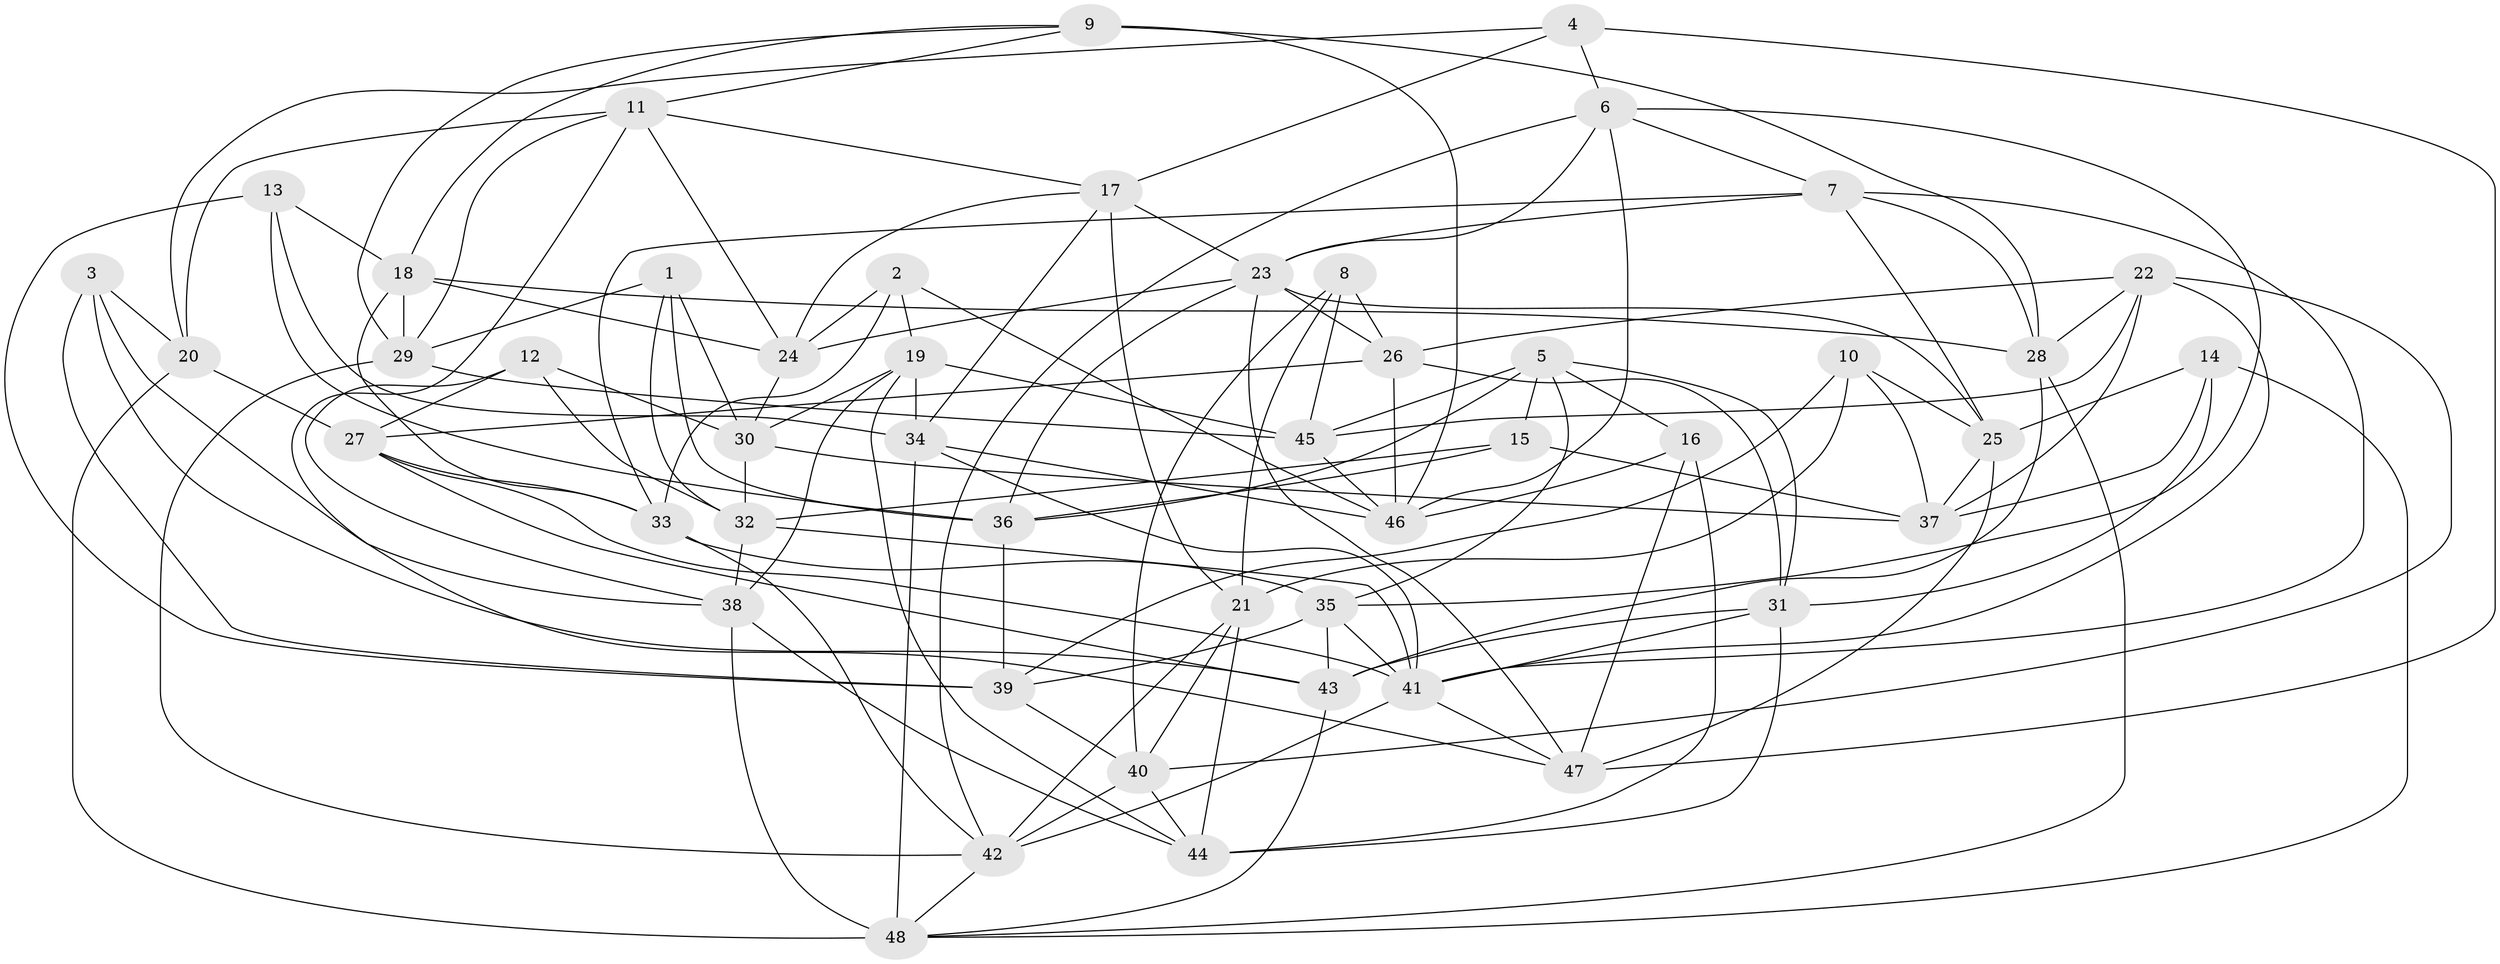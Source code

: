 // original degree distribution, {4: 1.0}
// Generated by graph-tools (version 1.1) at 2025/50/03/09/25 03:50:50]
// undirected, 48 vertices, 136 edges
graph export_dot {
graph [start="1"]
  node [color=gray90,style=filled];
  1;
  2;
  3;
  4;
  5;
  6;
  7;
  8;
  9;
  10;
  11;
  12;
  13;
  14;
  15;
  16;
  17;
  18;
  19;
  20;
  21;
  22;
  23;
  24;
  25;
  26;
  27;
  28;
  29;
  30;
  31;
  32;
  33;
  34;
  35;
  36;
  37;
  38;
  39;
  40;
  41;
  42;
  43;
  44;
  45;
  46;
  47;
  48;
  1 -- 29 [weight=1.0];
  1 -- 30 [weight=1.0];
  1 -- 32 [weight=1.0];
  1 -- 36 [weight=1.0];
  2 -- 19 [weight=1.0];
  2 -- 24 [weight=1.0];
  2 -- 33 [weight=1.0];
  2 -- 46 [weight=1.0];
  3 -- 20 [weight=1.0];
  3 -- 38 [weight=1.0];
  3 -- 39 [weight=1.0];
  3 -- 43 [weight=1.0];
  4 -- 6 [weight=1.0];
  4 -- 17 [weight=1.0];
  4 -- 20 [weight=1.0];
  4 -- 47 [weight=1.0];
  5 -- 15 [weight=1.0];
  5 -- 16 [weight=1.0];
  5 -- 31 [weight=1.0];
  5 -- 35 [weight=1.0];
  5 -- 36 [weight=1.0];
  5 -- 45 [weight=1.0];
  6 -- 7 [weight=1.0];
  6 -- 23 [weight=1.0];
  6 -- 35 [weight=1.0];
  6 -- 42 [weight=1.0];
  6 -- 46 [weight=1.0];
  7 -- 23 [weight=1.0];
  7 -- 25 [weight=1.0];
  7 -- 28 [weight=1.0];
  7 -- 33 [weight=1.0];
  7 -- 41 [weight=1.0];
  8 -- 21 [weight=1.0];
  8 -- 26 [weight=1.0];
  8 -- 40 [weight=1.0];
  8 -- 45 [weight=1.0];
  9 -- 11 [weight=1.0];
  9 -- 18 [weight=1.0];
  9 -- 28 [weight=1.0];
  9 -- 29 [weight=1.0];
  9 -- 46 [weight=2.0];
  10 -- 21 [weight=1.0];
  10 -- 25 [weight=1.0];
  10 -- 37 [weight=1.0];
  10 -- 39 [weight=1.0];
  11 -- 17 [weight=1.0];
  11 -- 20 [weight=1.0];
  11 -- 24 [weight=1.0];
  11 -- 29 [weight=1.0];
  11 -- 47 [weight=1.0];
  12 -- 27 [weight=1.0];
  12 -- 30 [weight=1.0];
  12 -- 32 [weight=1.0];
  12 -- 38 [weight=1.0];
  13 -- 18 [weight=1.0];
  13 -- 34 [weight=1.0];
  13 -- 36 [weight=1.0];
  13 -- 39 [weight=1.0];
  14 -- 25 [weight=1.0];
  14 -- 31 [weight=1.0];
  14 -- 37 [weight=1.0];
  14 -- 48 [weight=1.0];
  15 -- 32 [weight=1.0];
  15 -- 36 [weight=1.0];
  15 -- 37 [weight=1.0];
  16 -- 44 [weight=1.0];
  16 -- 46 [weight=1.0];
  16 -- 47 [weight=1.0];
  17 -- 21 [weight=1.0];
  17 -- 23 [weight=1.0];
  17 -- 24 [weight=1.0];
  17 -- 34 [weight=1.0];
  18 -- 24 [weight=1.0];
  18 -- 28 [weight=1.0];
  18 -- 29 [weight=1.0];
  18 -- 33 [weight=1.0];
  19 -- 30 [weight=1.0];
  19 -- 34 [weight=1.0];
  19 -- 38 [weight=1.0];
  19 -- 44 [weight=1.0];
  19 -- 45 [weight=1.0];
  20 -- 27 [weight=1.0];
  20 -- 48 [weight=2.0];
  21 -- 40 [weight=1.0];
  21 -- 42 [weight=1.0];
  21 -- 44 [weight=1.0];
  22 -- 26 [weight=1.0];
  22 -- 28 [weight=1.0];
  22 -- 37 [weight=1.0];
  22 -- 40 [weight=1.0];
  22 -- 41 [weight=1.0];
  22 -- 45 [weight=1.0];
  23 -- 24 [weight=1.0];
  23 -- 25 [weight=1.0];
  23 -- 26 [weight=1.0];
  23 -- 36 [weight=1.0];
  23 -- 47 [weight=1.0];
  24 -- 30 [weight=1.0];
  25 -- 37 [weight=1.0];
  25 -- 47 [weight=1.0];
  26 -- 27 [weight=1.0];
  26 -- 31 [weight=1.0];
  26 -- 46 [weight=1.0];
  27 -- 33 [weight=1.0];
  27 -- 41 [weight=1.0];
  27 -- 43 [weight=1.0];
  28 -- 43 [weight=1.0];
  28 -- 48 [weight=1.0];
  29 -- 42 [weight=1.0];
  29 -- 45 [weight=1.0];
  30 -- 32 [weight=1.0];
  30 -- 37 [weight=1.0];
  31 -- 41 [weight=1.0];
  31 -- 43 [weight=1.0];
  31 -- 44 [weight=1.0];
  32 -- 38 [weight=1.0];
  32 -- 41 [weight=1.0];
  33 -- 35 [weight=1.0];
  33 -- 42 [weight=1.0];
  34 -- 41 [weight=1.0];
  34 -- 46 [weight=1.0];
  34 -- 48 [weight=1.0];
  35 -- 39 [weight=1.0];
  35 -- 41 [weight=1.0];
  35 -- 43 [weight=1.0];
  36 -- 39 [weight=1.0];
  38 -- 44 [weight=1.0];
  38 -- 48 [weight=1.0];
  39 -- 40 [weight=1.0];
  40 -- 42 [weight=1.0];
  40 -- 44 [weight=1.0];
  41 -- 42 [weight=2.0];
  41 -- 47 [weight=1.0];
  42 -- 48 [weight=1.0];
  43 -- 48 [weight=1.0];
  45 -- 46 [weight=1.0];
}
